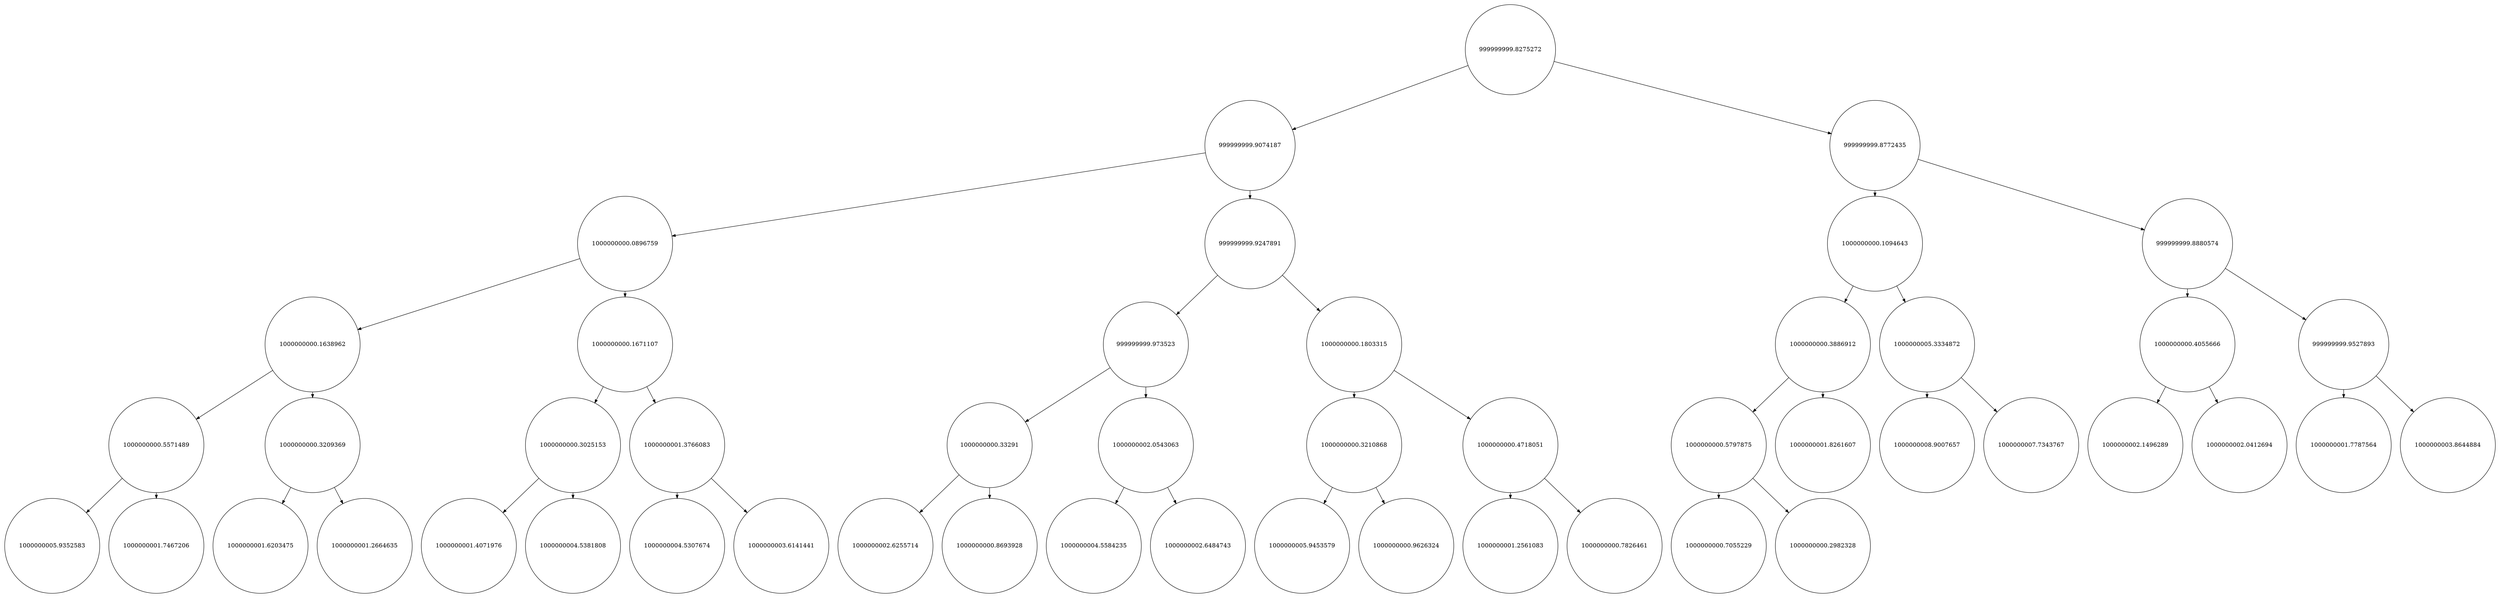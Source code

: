 
    digraph G {
    nodesep=0.3;
    ranksep=0.2;
    margin=0.1;
    node [shape=circle];
    edge [arrowsize=0.8];
    1 -> 2[side=left];
1 -> 3;
2 -> 4[side=left];
2 -> 5;
3 -> 6[side=left];
3 -> 7;
4 -> 8[side=left];
4 -> 9;
5 -> 10[side=left];
5 -> 11;
6 -> 12[side=left];
6 -> 13;
7 -> 14[side=left];
7 -> 15;
8 -> 16[side=left];
8 -> 17;
9 -> 18[side=left];
9 -> 19;
10 -> 20[side=left];
10 -> 21;
11 -> 22[side=left];
11 -> 23;
12 -> 24[side=left];
12 -> 25;
13 -> 26[side=left];
13 -> 27;
14 -> 28[side=left];
14 -> 29;
15 -> 30[side=left];
15 -> 31;
16 -> 32[side=left];
16 -> 33;
17 -> 34[side=left];
17 -> 35;
18 -> 36[side=left];
18 -> 37;
19 -> 38[side=left];
19 -> 39;
20 -> 40[side=left];
20 -> 41;
21 -> 42[side=left];
21 -> 43;
22 -> 44[side=left];
22 -> 45;
23 -> 46[side=left];
23 -> 47;
24 -> 48[side=left];
24 -> 49;
1[label="999999999.8275272"]
2[label="999999999.9074187"]
3[label="999999999.8772435"]
4[label="1000000000.0896759"]
5[label="999999999.9247891"]
6[label="1000000000.1094643"]
7[label="999999999.8880574"]
8[label="1000000000.1638962"]
9[label="1000000000.1671107"]
10[label="999999999.973523"]
11[label="1000000000.1803315"]
12[label="1000000000.3886912"]
13[label="1000000005.3334872"]
14[label="1000000000.4055666"]
15[label="999999999.9527893"]
16[label="1000000000.5571489"]
17[label="1000000000.3209369"]
18[label="1000000000.3025153"]
19[label="1000000001.3766083"]
20[label="1000000000.33291"]
21[label="1000000002.0543063"]
22[label="1000000000.3210868"]
23[label="1000000000.4718051"]
24[label="1000000000.5797875"]
25[label="1000000001.8261607"]
26[label="1000000008.9007657"]
27[label="1000000007.7343767"]
28[label="1000000002.1496289"]
29[label="1000000002.0412694"]
30[label="1000000001.7787564"]
31[label="1000000003.8644884"]
32[label="1000000005.9352583"]
33[label="1000000001.7467206"]
34[label="1000000001.6203475"]
35[label="1000000001.2664635"]
36[label="1000000001.4071976"]
37[label="1000000004.5381808"]
38[label="1000000004.5307674"]
39[label="1000000003.6141441"]
40[label="1000000002.6255714"]
41[label="1000000000.8693928"]
42[label="1000000004.5584235"]
43[label="1000000002.6484743"]
44[label="1000000005.9453579"]
45[label="1000000000.9626324"]
46[label="1000000001.2561083"]
47[label="1000000000.7826461"]
48[label="1000000000.7055229"]
49[label="1000000000.2982328"]}